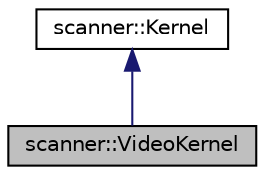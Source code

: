 digraph "scanner::VideoKernel"
{
  edge [fontname="Helvetica",fontsize="10",labelfontname="Helvetica",labelfontsize="10"];
  node [fontname="Helvetica",fontsize="10",shape=record];
  Node1 [label="scanner::VideoKernel",height=0.2,width=0.4,color="black", fillcolor="grey75", style="filled" fontcolor="black"];
  Node2 -> Node1 [dir="back",color="midnightblue",fontsize="10",style="solid",fontname="Helvetica"];
  Node2 [label="scanner::Kernel",height=0.2,width=0.4,color="black", fillcolor="white", style="filled",URL="$classscanner_1_1Kernel.html",tooltip="Interface for a unit of computation in a pipeline. "];
}
